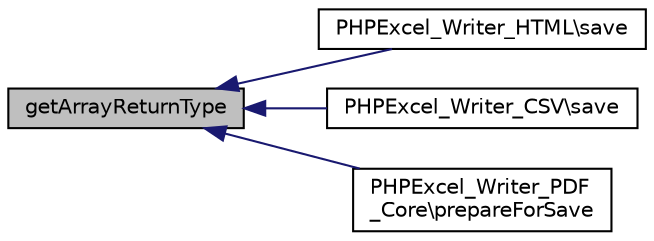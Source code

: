 digraph "getArrayReturnType"
{
  edge [fontname="Helvetica",fontsize="10",labelfontname="Helvetica",labelfontsize="10"];
  node [fontname="Helvetica",fontsize="10",shape=record];
  rankdir="LR";
  Node154 [label="getArrayReturnType",height=0.2,width=0.4,color="black", fillcolor="grey75", style="filled", fontcolor="black"];
  Node154 -> Node155 [dir="back",color="midnightblue",fontsize="10",style="solid",fontname="Helvetica"];
  Node155 [label="PHPExcel_Writer_HTML\\save",height=0.2,width=0.4,color="black", fillcolor="white", style="filled",URL="$class_p_h_p_excel___writer___h_t_m_l.html#a47cf44d053426c59c85d31f37744687c"];
  Node154 -> Node156 [dir="back",color="midnightblue",fontsize="10",style="solid",fontname="Helvetica"];
  Node156 [label="PHPExcel_Writer_CSV\\save",height=0.2,width=0.4,color="black", fillcolor="white", style="filled",URL="$class_p_h_p_excel___writer___c_s_v.html#a47cf44d053426c59c85d31f37744687c"];
  Node154 -> Node157 [dir="back",color="midnightblue",fontsize="10",style="solid",fontname="Helvetica"];
  Node157 [label="PHPExcel_Writer_PDF\l_Core\\prepareForSave",height=0.2,width=0.4,color="black", fillcolor="white", style="filled",URL="$class_p_h_p_excel___writer___p_d_f___core.html#a8f7146ac1b3765494f558fe3a7cc35e6"];
}
